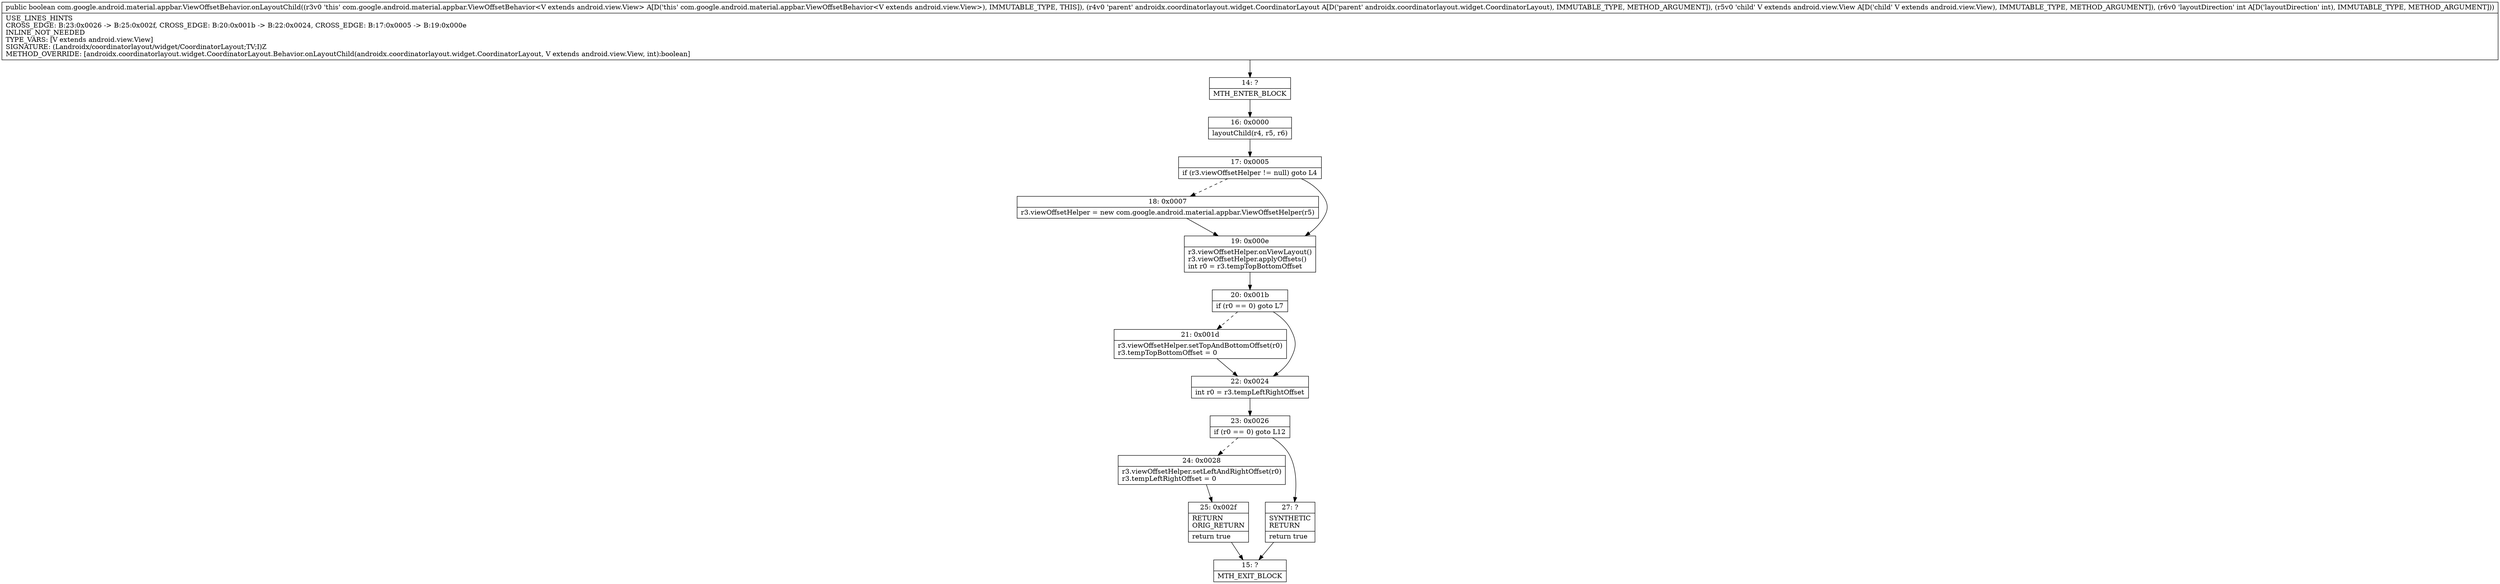 digraph "CFG forcom.google.android.material.appbar.ViewOffsetBehavior.onLayoutChild(Landroidx\/coordinatorlayout\/widget\/CoordinatorLayout;Landroid\/view\/View;I)Z" {
Node_14 [shape=record,label="{14\:\ ?|MTH_ENTER_BLOCK\l}"];
Node_16 [shape=record,label="{16\:\ 0x0000|layoutChild(r4, r5, r6)\l}"];
Node_17 [shape=record,label="{17\:\ 0x0005|if (r3.viewOffsetHelper != null) goto L4\l}"];
Node_18 [shape=record,label="{18\:\ 0x0007|r3.viewOffsetHelper = new com.google.android.material.appbar.ViewOffsetHelper(r5)\l}"];
Node_19 [shape=record,label="{19\:\ 0x000e|r3.viewOffsetHelper.onViewLayout()\lr3.viewOffsetHelper.applyOffsets()\lint r0 = r3.tempTopBottomOffset\l}"];
Node_20 [shape=record,label="{20\:\ 0x001b|if (r0 == 0) goto L7\l}"];
Node_21 [shape=record,label="{21\:\ 0x001d|r3.viewOffsetHelper.setTopAndBottomOffset(r0)\lr3.tempTopBottomOffset = 0\l}"];
Node_22 [shape=record,label="{22\:\ 0x0024|int r0 = r3.tempLeftRightOffset\l}"];
Node_23 [shape=record,label="{23\:\ 0x0026|if (r0 == 0) goto L12\l}"];
Node_24 [shape=record,label="{24\:\ 0x0028|r3.viewOffsetHelper.setLeftAndRightOffset(r0)\lr3.tempLeftRightOffset = 0\l}"];
Node_25 [shape=record,label="{25\:\ 0x002f|RETURN\lORIG_RETURN\l|return true\l}"];
Node_15 [shape=record,label="{15\:\ ?|MTH_EXIT_BLOCK\l}"];
Node_27 [shape=record,label="{27\:\ ?|SYNTHETIC\lRETURN\l|return true\l}"];
MethodNode[shape=record,label="{public boolean com.google.android.material.appbar.ViewOffsetBehavior.onLayoutChild((r3v0 'this' com.google.android.material.appbar.ViewOffsetBehavior\<V extends android.view.View\> A[D('this' com.google.android.material.appbar.ViewOffsetBehavior\<V extends android.view.View\>), IMMUTABLE_TYPE, THIS]), (r4v0 'parent' androidx.coordinatorlayout.widget.CoordinatorLayout A[D('parent' androidx.coordinatorlayout.widget.CoordinatorLayout), IMMUTABLE_TYPE, METHOD_ARGUMENT]), (r5v0 'child' V extends android.view.View A[D('child' V extends android.view.View), IMMUTABLE_TYPE, METHOD_ARGUMENT]), (r6v0 'layoutDirection' int A[D('layoutDirection' int), IMMUTABLE_TYPE, METHOD_ARGUMENT]))  | USE_LINES_HINTS\lCROSS_EDGE: B:23:0x0026 \-\> B:25:0x002f, CROSS_EDGE: B:20:0x001b \-\> B:22:0x0024, CROSS_EDGE: B:17:0x0005 \-\> B:19:0x000e\lINLINE_NOT_NEEDED\lTYPE_VARS: [V extends android.view.View]\lSIGNATURE: (Landroidx\/coordinatorlayout\/widget\/CoordinatorLayout;TV;I)Z\lMETHOD_OVERRIDE: [androidx.coordinatorlayout.widget.CoordinatorLayout.Behavior.onLayoutChild(androidx.coordinatorlayout.widget.CoordinatorLayout, V extends android.view.View, int):boolean]\l}"];
MethodNode -> Node_14;Node_14 -> Node_16;
Node_16 -> Node_17;
Node_17 -> Node_18[style=dashed];
Node_17 -> Node_19;
Node_18 -> Node_19;
Node_19 -> Node_20;
Node_20 -> Node_21[style=dashed];
Node_20 -> Node_22;
Node_21 -> Node_22;
Node_22 -> Node_23;
Node_23 -> Node_24[style=dashed];
Node_23 -> Node_27;
Node_24 -> Node_25;
Node_25 -> Node_15;
Node_27 -> Node_15;
}

